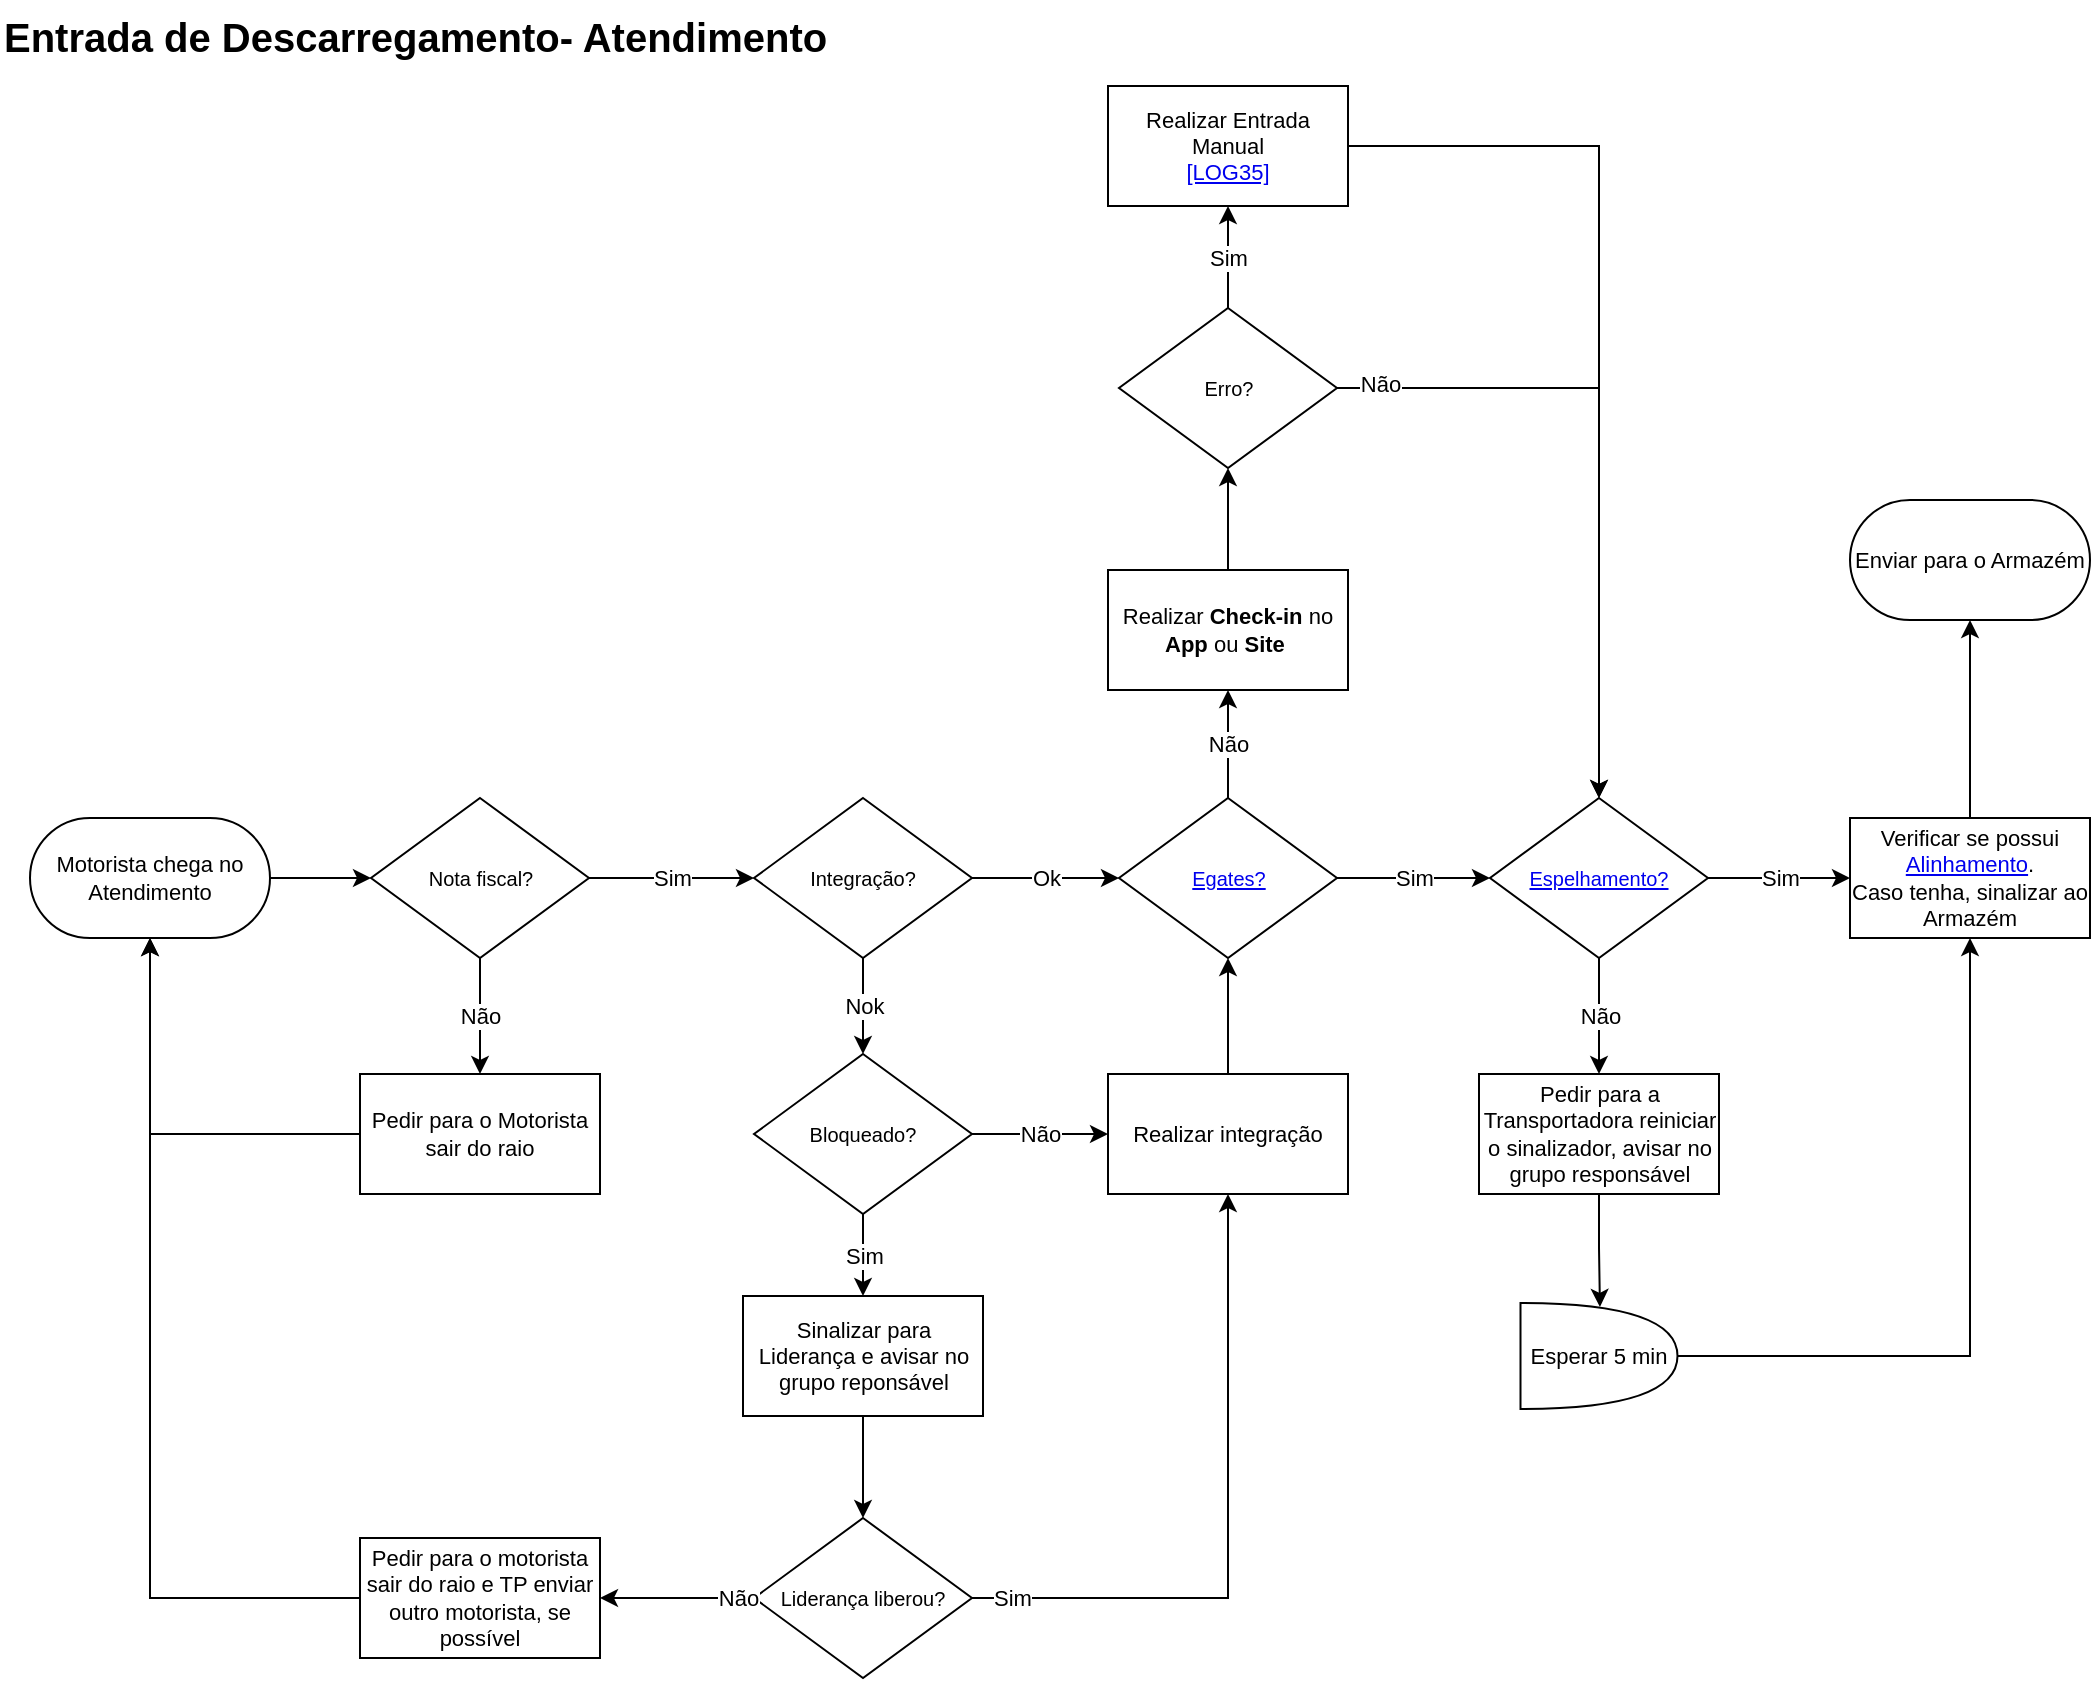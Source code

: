 <mxfile version="24.0.7" type="github">
  <diagram name="Page-1" id="vxdHOLRVp-Azb6R7yyat">
    <mxGraphModel dx="1062" dy="529" grid="0" gridSize="10" guides="1" tooltips="1" connect="1" arrows="1" fold="1" page="1" pageScale="1" pageWidth="1100" pageHeight="850" math="0" shadow="0">
      <root>
        <mxCell id="0" />
        <mxCell id="1" parent="0" />
        <mxCell id="77wsmL_-PT1bypMQu7uC-1" value="Entrada de Descarregamento- Atendimento&lt;div style=&quot;&quot;&gt;&lt;br&gt;&lt;/div&gt;" style="text;html=1;align=left;verticalAlign=middle;whiteSpace=wrap;rounded=0;fontStyle=1;fontSize=20;" parent="1" vertex="1">
          <mxGeometry width="435" height="59.31" as="geometry" />
        </mxCell>
        <mxCell id="77wsmL_-PT1bypMQu7uC-2" style="edgeStyle=orthogonalEdgeStyle;rounded=0;orthogonalLoop=1;jettySize=auto;html=1;entryX=0;entryY=0.5;entryDx=0;entryDy=0;" parent="1" source="77wsmL_-PT1bypMQu7uC-3" target="77wsmL_-PT1bypMQu7uC-4" edge="1">
          <mxGeometry relative="1" as="geometry" />
        </mxCell>
        <mxCell id="77wsmL_-PT1bypMQu7uC-3" value="Motorista chega no Atendimento" style="rounded=1;whiteSpace=wrap;html=1;arcSize=50;fontSize=11;" parent="1" vertex="1">
          <mxGeometry x="15" y="409" width="120" height="60" as="geometry" />
        </mxCell>
        <mxCell id="77wsmL_-PT1bypMQu7uC-4" value="Nota fiscal?" style="rhombus;whiteSpace=wrap;html=1;fontSize=10;" parent="1" vertex="1">
          <mxGeometry x="185.5" y="399" width="109" height="80" as="geometry" />
        </mxCell>
        <mxCell id="77wsmL_-PT1bypMQu7uC-5" style="edgeStyle=orthogonalEdgeStyle;rounded=0;orthogonalLoop=1;jettySize=auto;html=1;" parent="1" source="77wsmL_-PT1bypMQu7uC-6" target="77wsmL_-PT1bypMQu7uC-3" edge="1">
          <mxGeometry relative="1" as="geometry" />
        </mxCell>
        <mxCell id="77wsmL_-PT1bypMQu7uC-6" value="Pedir para o Motorista sair do raio" style="rounded=0;whiteSpace=wrap;html=1;fontSize=11;" parent="1" vertex="1">
          <mxGeometry x="180" y="537" width="120" height="60" as="geometry" />
        </mxCell>
        <mxCell id="77wsmL_-PT1bypMQu7uC-7" value="Não" style="edgeStyle=orthogonalEdgeStyle;rounded=0;orthogonalLoop=1;jettySize=auto;html=1;entryX=0.5;entryY=0;entryDx=0;entryDy=0;strokeColor=#000000;" parent="1" source="77wsmL_-PT1bypMQu7uC-4" target="77wsmL_-PT1bypMQu7uC-6" edge="1">
          <mxGeometry relative="1" as="geometry">
            <mxPoint x="240" y="498" as="sourcePoint" />
            <mxPoint x="210" y="449" as="targetPoint" />
          </mxGeometry>
        </mxCell>
        <mxCell id="77wsmL_-PT1bypMQu7uC-8" value="Sim" style="edgeStyle=orthogonalEdgeStyle;rounded=0;orthogonalLoop=1;jettySize=auto;html=1;entryX=0;entryY=0.5;entryDx=0;entryDy=0;strokeColor=#000000;exitX=1;exitY=0.5;exitDx=0;exitDy=0;" parent="1" source="77wsmL_-PT1bypMQu7uC-4" edge="1" target="77wsmL_-PT1bypMQu7uC-44">
          <mxGeometry relative="1" as="geometry">
            <mxPoint x="315.5" y="439" as="sourcePoint" />
            <mxPoint x="371" y="439" as="targetPoint" />
          </mxGeometry>
        </mxCell>
        <mxCell id="77wsmL_-PT1bypMQu7uC-9" value="" style="edgeStyle=orthogonalEdgeStyle;rounded=0;orthogonalLoop=1;jettySize=auto;html=1;entryX=0.5;entryY=0;entryDx=0;entryDy=0;exitX=0.5;exitY=1;exitDx=0;exitDy=0;strokeColor=#FF0000;" parent="1" source="77wsmL_-PT1bypMQu7uC-4" edge="1">
          <mxGeometry relative="1" as="geometry">
            <mxPoint x="240" y="479" as="sourcePoint" />
            <mxPoint x="240" y="479" as="targetPoint" />
          </mxGeometry>
        </mxCell>
        <mxCell id="77wsmL_-PT1bypMQu7uC-13" value="&lt;a href=&quot;https://egates.ambev.com.br/Movimentacoes/atendimentoEgates&quot;&gt;Egates?&lt;/a&gt;" style="rhombus;whiteSpace=wrap;html=1;fontSize=10;" parent="1" vertex="1">
          <mxGeometry x="559.5" y="399" width="109" height="80" as="geometry" />
        </mxCell>
        <mxCell id="77wsmL_-PT1bypMQu7uC-14" style="edgeStyle=orthogonalEdgeStyle;rounded=0;orthogonalLoop=1;jettySize=auto;html=1;entryX=0.5;entryY=1;entryDx=0;entryDy=0;strokeColor=default;" parent="1" source="77wsmL_-PT1bypMQu7uC-15" target="77wsmL_-PT1bypMQu7uC-26" edge="1">
          <mxGeometry relative="1" as="geometry" />
        </mxCell>
        <mxCell id="77wsmL_-PT1bypMQu7uC-15" value="Realizar &lt;b&gt;Check-in&lt;/b&gt; no &lt;b&gt;App&lt;/b&gt; ou&amp;nbsp;&lt;b&gt;Site&amp;nbsp;&lt;/b&gt;" style="rounded=0;whiteSpace=wrap;html=1;fontSize=11;" parent="1" vertex="1">
          <mxGeometry x="554" y="285" width="120" height="60" as="geometry" />
        </mxCell>
        <mxCell id="77wsmL_-PT1bypMQu7uC-16" value="Não" style="edgeStyle=orthogonalEdgeStyle;rounded=0;orthogonalLoop=1;jettySize=auto;html=1;entryX=0.5;entryY=1;entryDx=0;entryDy=0;strokeColor=#000000;exitX=0.5;exitY=0;exitDx=0;exitDy=0;" parent="1" source="77wsmL_-PT1bypMQu7uC-13" target="77wsmL_-PT1bypMQu7uC-15" edge="1">
          <mxGeometry relative="1" as="geometry">
            <mxPoint x="614" y="380" as="sourcePoint" />
          </mxGeometry>
        </mxCell>
        <mxCell id="77wsmL_-PT1bypMQu7uC-17" value="Sim" style="edgeStyle=orthogonalEdgeStyle;rounded=0;orthogonalLoop=1;jettySize=auto;html=1;entryX=0;entryY=0.5;entryDx=0;entryDy=0;strokeColor=#000000;exitX=1;exitY=0.5;exitDx=0;exitDy=0;" parent="1" source="77wsmL_-PT1bypMQu7uC-13" edge="1">
          <mxGeometry relative="1" as="geometry">
            <mxPoint x="745" y="439" as="targetPoint" />
            <mxPoint x="689.5" y="439" as="sourcePoint" />
          </mxGeometry>
        </mxCell>
        <mxCell id="77wsmL_-PT1bypMQu7uC-18" value="Sim" style="edgeStyle=orthogonalEdgeStyle;rounded=0;orthogonalLoop=1;jettySize=auto;html=1;entryX=0;entryY=0.5;entryDx=0;entryDy=0;strokeColor=default;align=center;verticalAlign=middle;fontFamily=Helvetica;fontSize=11;fontColor=default;labelBackgroundColor=default;endArrow=classic;" parent="1" source="77wsmL_-PT1bypMQu7uC-19" target="77wsmL_-PT1bypMQu7uC-40" edge="1">
          <mxGeometry relative="1" as="geometry" />
        </mxCell>
        <mxCell id="77wsmL_-PT1bypMQu7uC-19" value="&lt;a href=&quot;https://trackandtrace.com.br/core/monitoring/panel&quot;&gt;Espelhamento?&lt;/a&gt;" style="rhombus;whiteSpace=wrap;html=1;fontSize=10;" parent="1" vertex="1">
          <mxGeometry x="745" y="399" width="109" height="80" as="geometry" />
        </mxCell>
        <mxCell id="77wsmL_-PT1bypMQu7uC-20" style="edgeStyle=orthogonalEdgeStyle;rounded=0;orthogonalLoop=1;jettySize=auto;html=1;strokeColor=default;align=center;verticalAlign=middle;fontFamily=Helvetica;fontSize=11;fontColor=default;labelBackgroundColor=default;endArrow=classic;exitX=0.5;exitY=1;exitDx=0;exitDy=0;entryX=0.506;entryY=0.037;entryDx=0;entryDy=0;entryPerimeter=0;" parent="1" source="77wsmL_-PT1bypMQu7uC-21" target="77wsmL_-PT1bypMQu7uC-38" edge="1">
          <mxGeometry relative="1" as="geometry">
            <mxPoint x="799.5" y="641.256" as="targetPoint" />
            <mxPoint x="799.503" y="603" as="sourcePoint" />
            <Array as="points">
              <mxPoint x="799" y="624" />
              <mxPoint x="800" y="624" />
            </Array>
          </mxGeometry>
        </mxCell>
        <mxCell id="77wsmL_-PT1bypMQu7uC-21" value="Pedir para a Transportadora reiniciar o sinalizador, avisar no grupo responsável" style="rounded=0;whiteSpace=wrap;html=1;fontSize=11;" parent="1" vertex="1">
          <mxGeometry x="739.5" y="537" width="120" height="60" as="geometry" />
        </mxCell>
        <mxCell id="77wsmL_-PT1bypMQu7uC-22" value="Não" style="edgeStyle=orthogonalEdgeStyle;rounded=0;orthogonalLoop=1;jettySize=auto;html=1;entryX=0.5;entryY=0;entryDx=0;entryDy=0;strokeColor=#000000;" parent="1" source="77wsmL_-PT1bypMQu7uC-19" target="77wsmL_-PT1bypMQu7uC-21" edge="1">
          <mxGeometry relative="1" as="geometry">
            <mxPoint x="799.519" y="498" as="sourcePoint" />
            <Array as="points">
              <mxPoint x="799" y="498" />
              <mxPoint x="799" y="498" />
            </Array>
          </mxGeometry>
        </mxCell>
        <mxCell id="77wsmL_-PT1bypMQu7uC-23" value="Sim" style="edgeStyle=orthogonalEdgeStyle;rounded=0;orthogonalLoop=1;jettySize=auto;html=1;" parent="1" source="77wsmL_-PT1bypMQu7uC-26" edge="1">
          <mxGeometry relative="1" as="geometry">
            <mxPoint x="614" y="103" as="targetPoint" />
          </mxGeometry>
        </mxCell>
        <mxCell id="77wsmL_-PT1bypMQu7uC-24" style="edgeStyle=orthogonalEdgeStyle;rounded=0;orthogonalLoop=1;jettySize=auto;html=1;entryX=0.5;entryY=0;entryDx=0;entryDy=0;" parent="1" source="77wsmL_-PT1bypMQu7uC-26" target="77wsmL_-PT1bypMQu7uC-19" edge="1">
          <mxGeometry relative="1" as="geometry" />
        </mxCell>
        <mxCell id="77wsmL_-PT1bypMQu7uC-25" value="Não" style="edgeLabel;html=1;align=center;verticalAlign=middle;resizable=0;points=[];" parent="77wsmL_-PT1bypMQu7uC-24" vertex="1" connectable="0">
          <mxGeometry x="-0.875" y="2" relative="1" as="geometry">
            <mxPoint as="offset" />
          </mxGeometry>
        </mxCell>
        <mxCell id="77wsmL_-PT1bypMQu7uC-26" value="Erro?" style="rhombus;whiteSpace=wrap;html=1;fontSize=10;" parent="1" vertex="1">
          <mxGeometry x="559.5" y="154" width="109" height="80" as="geometry" />
        </mxCell>
        <mxCell id="77wsmL_-PT1bypMQu7uC-27" style="edgeStyle=orthogonalEdgeStyle;rounded=0;orthogonalLoop=1;jettySize=auto;html=1;entryX=0.5;entryY=0;entryDx=0;entryDy=0;exitX=1;exitY=0.5;exitDx=0;exitDy=0;" parent="1" source="77wsmL_-PT1bypMQu7uC-28" target="77wsmL_-PT1bypMQu7uC-19" edge="1">
          <mxGeometry relative="1" as="geometry">
            <mxPoint x="674" y="73" as="sourcePoint" />
          </mxGeometry>
        </mxCell>
        <mxCell id="77wsmL_-PT1bypMQu7uC-28" value="Realizar Entrada Manual&lt;br&gt;&lt;a href=&quot;https://www.myworkday.com/abinbev/learning/course/d115937921451001034cfec96b960001?record=7cd7e49422c810011a0aaa4b39510000&amp;amp;type=9882927d138b100019b928e75843018d&quot;&gt;[LOG35]&lt;/a&gt;" style="rounded=0;whiteSpace=wrap;html=1;fontSize=11;" parent="1" vertex="1">
          <mxGeometry x="554" y="43" width="120" height="60" as="geometry" />
        </mxCell>
        <mxCell id="77wsmL_-PT1bypMQu7uC-37" style="edgeStyle=orthogonalEdgeStyle;rounded=0;orthogonalLoop=1;jettySize=auto;html=1;strokeColor=default;align=center;verticalAlign=middle;fontFamily=Helvetica;fontSize=11;fontColor=default;labelBackgroundColor=default;endArrow=classic;" parent="1" source="77wsmL_-PT1bypMQu7uC-38" target="77wsmL_-PT1bypMQu7uC-40" edge="1">
          <mxGeometry relative="1" as="geometry" />
        </mxCell>
        <mxCell id="77wsmL_-PT1bypMQu7uC-38" value="Esperar 5 min" style="shape=or;whiteSpace=wrap;html=1;fontFamily=Helvetica;fontSize=11;fontColor=default;labelBackgroundColor=default;" parent="1" vertex="1">
          <mxGeometry x="760.25" y="651.5" width="78.5" height="53" as="geometry" />
        </mxCell>
        <mxCell id="77wsmL_-PT1bypMQu7uC-39" style="edgeStyle=orthogonalEdgeStyle;rounded=0;orthogonalLoop=1;jettySize=auto;html=1;strokeColor=default;align=center;verticalAlign=middle;fontFamily=Helvetica;fontSize=11;fontColor=default;labelBackgroundColor=default;endArrow=classic;" parent="1" source="77wsmL_-PT1bypMQu7uC-40" target="77wsmL_-PT1bypMQu7uC-41" edge="1">
          <mxGeometry relative="1" as="geometry">
            <mxPoint x="985.0" y="381" as="targetPoint" />
          </mxGeometry>
        </mxCell>
        <mxCell id="77wsmL_-PT1bypMQu7uC-40" value="Verificar se possui &lt;a href=&quot;https://anheuserbuschinbev-my.sharepoint.com/:x:/r/personal/99821156_ambev_com_br/_layouts/15/doc2.aspx?sourcedoc=%7Bd540b165-c951-422d-8da9-9b79c941bcb3%7D&amp;amp;action=default&quot;&gt;Alinhamento&lt;/a&gt;.&lt;br&gt;Caso tenha, sinalizar ao Armazém" style="rounded=0;whiteSpace=wrap;html=1;fontSize=11;" parent="1" vertex="1">
          <mxGeometry x="925" y="409" width="120" height="60" as="geometry" />
        </mxCell>
        <mxCell id="77wsmL_-PT1bypMQu7uC-41" value="Enviar para o Armazém" style="rounded=1;whiteSpace=wrap;html=1;arcSize=50;fontSize=11;" parent="1" vertex="1">
          <mxGeometry x="925" y="250" width="120" height="60" as="geometry" />
        </mxCell>
        <mxCell id="77wsmL_-PT1bypMQu7uC-42" value="Ok" style="edgeStyle=orthogonalEdgeStyle;rounded=0;orthogonalLoop=1;jettySize=auto;html=1;" parent="1" source="77wsmL_-PT1bypMQu7uC-44" target="77wsmL_-PT1bypMQu7uC-13" edge="1">
          <mxGeometry relative="1" as="geometry" />
        </mxCell>
        <mxCell id="77wsmL_-PT1bypMQu7uC-43" value="Nok" style="edgeStyle=orthogonalEdgeStyle;rounded=0;orthogonalLoop=1;jettySize=auto;html=1;" parent="1" source="77wsmL_-PT1bypMQu7uC-44" target="77wsmL_-PT1bypMQu7uC-47" edge="1">
          <mxGeometry relative="1" as="geometry" />
        </mxCell>
        <mxCell id="77wsmL_-PT1bypMQu7uC-44" value="Integração?" style="rhombus;whiteSpace=wrap;html=1;fontSize=10;" parent="1" vertex="1">
          <mxGeometry x="377" y="399" width="109" height="80" as="geometry" />
        </mxCell>
        <mxCell id="77wsmL_-PT1bypMQu7uC-45" value="Não" style="edgeStyle=orthogonalEdgeStyle;rounded=0;orthogonalLoop=1;jettySize=auto;html=1;" parent="1" source="77wsmL_-PT1bypMQu7uC-47" target="77wsmL_-PT1bypMQu7uC-49" edge="1">
          <mxGeometry relative="1" as="geometry" />
        </mxCell>
        <mxCell id="77wsmL_-PT1bypMQu7uC-46" value="Sim" style="edgeStyle=orthogonalEdgeStyle;rounded=0;orthogonalLoop=1;jettySize=auto;html=1;" parent="1" source="77wsmL_-PT1bypMQu7uC-47" target="77wsmL_-PT1bypMQu7uC-51" edge="1">
          <mxGeometry relative="1" as="geometry" />
        </mxCell>
        <mxCell id="77wsmL_-PT1bypMQu7uC-47" value="Bloqueado?" style="rhombus;whiteSpace=wrap;html=1;fontSize=10;" parent="1" vertex="1">
          <mxGeometry x="377" y="527" width="109" height="80" as="geometry" />
        </mxCell>
        <mxCell id="77wsmL_-PT1bypMQu7uC-48" style="edgeStyle=orthogonalEdgeStyle;rounded=0;orthogonalLoop=1;jettySize=auto;html=1;" parent="1" source="77wsmL_-PT1bypMQu7uC-49" target="77wsmL_-PT1bypMQu7uC-13" edge="1">
          <mxGeometry relative="1" as="geometry" />
        </mxCell>
        <mxCell id="77wsmL_-PT1bypMQu7uC-49" value="Realizar integração" style="rounded=0;whiteSpace=wrap;html=1;fontSize=11;" parent="1" vertex="1">
          <mxGeometry x="554" y="537" width="120" height="60" as="geometry" />
        </mxCell>
        <mxCell id="77wsmL_-PT1bypMQu7uC-50" style="edgeStyle=orthogonalEdgeStyle;rounded=0;orthogonalLoop=1;jettySize=auto;html=1;" parent="1" source="77wsmL_-PT1bypMQu7uC-51" target="77wsmL_-PT1bypMQu7uC-54" edge="1">
          <mxGeometry relative="1" as="geometry" />
        </mxCell>
        <mxCell id="77wsmL_-PT1bypMQu7uC-51" value="Sinalizar para Liderança e avisar no grupo reponsável" style="rounded=0;whiteSpace=wrap;html=1;fontSize=11;" parent="1" vertex="1">
          <mxGeometry x="371.5" y="648" width="120" height="60" as="geometry" />
        </mxCell>
        <mxCell id="77wsmL_-PT1bypMQu7uC-52" style="edgeStyle=orthogonalEdgeStyle;rounded=0;orthogonalLoop=1;jettySize=auto;html=1;exitX=1;exitY=0.5;exitDx=0;exitDy=0;" parent="1" source="77wsmL_-PT1bypMQu7uC-54" target="77wsmL_-PT1bypMQu7uC-49" edge="1">
          <mxGeometry relative="1" as="geometry" />
        </mxCell>
        <mxCell id="77wsmL_-PT1bypMQu7uC-53" style="edgeStyle=orthogonalEdgeStyle;rounded=0;orthogonalLoop=1;jettySize=auto;html=1;entryX=1;entryY=0.5;entryDx=0;entryDy=0;" parent="1" source="77wsmL_-PT1bypMQu7uC-54" target="77wsmL_-PT1bypMQu7uC-57" edge="1">
          <mxGeometry relative="1" as="geometry" />
        </mxCell>
        <mxCell id="77wsmL_-PT1bypMQu7uC-54" value="Liderança liberou?" style="rhombus;whiteSpace=wrap;html=1;fontSize=10;" parent="1" vertex="1">
          <mxGeometry x="377" y="759" width="109" height="80" as="geometry" />
        </mxCell>
        <mxCell id="77wsmL_-PT1bypMQu7uC-55" value="Sim" style="text;html=1;align=center;verticalAlign=middle;whiteSpace=wrap;rounded=0;fontFamily=Helvetica;fontSize=11;fontColor=default;labelBackgroundColor=default;" parent="1" vertex="1">
          <mxGeometry x="496" y="793.5" width="21" height="11" as="geometry" />
        </mxCell>
        <mxCell id="77wsmL_-PT1bypMQu7uC-56" style="edgeStyle=orthogonalEdgeStyle;rounded=0;orthogonalLoop=1;jettySize=auto;html=1;" parent="1" source="77wsmL_-PT1bypMQu7uC-57" target="77wsmL_-PT1bypMQu7uC-3" edge="1">
          <mxGeometry relative="1" as="geometry" />
        </mxCell>
        <mxCell id="77wsmL_-PT1bypMQu7uC-57" value="Pedir para o motorista sair do raio e TP enviar outro motorista, se possível" style="rounded=0;whiteSpace=wrap;html=1;fontSize=11;" parent="1" vertex="1">
          <mxGeometry x="180" y="769" width="120" height="60" as="geometry" />
        </mxCell>
        <mxCell id="77wsmL_-PT1bypMQu7uC-58" value="Não" style="text;html=1;align=center;verticalAlign=middle;whiteSpace=wrap;rounded=0;fontFamily=Helvetica;fontSize=11;fontColor=default;labelBackgroundColor=default;" parent="1" vertex="1">
          <mxGeometry x="359" y="793.5" width="21" height="11" as="geometry" />
        </mxCell>
      </root>
    </mxGraphModel>
  </diagram>
</mxfile>
